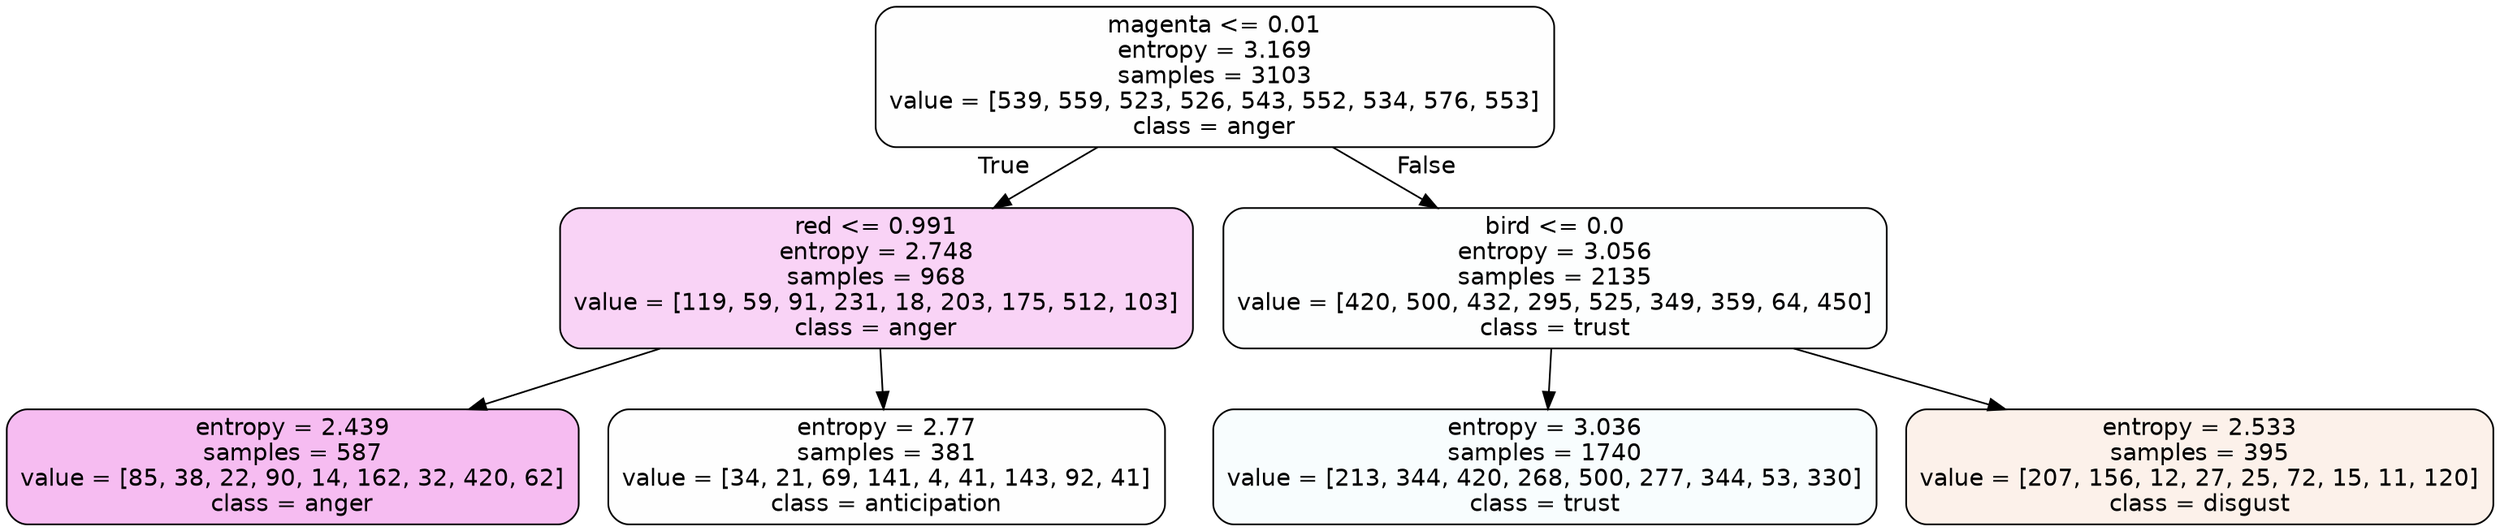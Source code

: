 digraph Tree {
node [shape=box, style="filled, rounded", color="black", fontname=helvetica] ;
edge [fontname=helvetica] ;
0 [label="magenta <= 0.01\nentropy = 3.169\nsamples = 3103\nvalue = [539, 559, 523, 526, 543, 552, 534, 576, 553]\nclass = anger", fillcolor="#e539d701"] ;
1 [label="red <= 0.991\nentropy = 2.748\nsamples = 968\nvalue = [119, 59, 91, 231, 18, 203, 175, 512, 103]\nclass = anger", fillcolor="#e539d738"] ;
0 -> 1 [labeldistance=2.5, labelangle=45, headlabel="True"] ;
2 [label="entropy = 2.439\nsamples = 587\nvalue = [85, 38, 22, 90, 14, 162, 32, 420, 62]\nclass = anger", fillcolor="#e539d756"] ;
1 -> 2 ;
3 [label="entropy = 2.77\nsamples = 381\nvalue = [34, 21, 69, 141, 4, 41, 143, 92, 41]\nclass = anticipation", fillcolor="#8139e501"] ;
1 -> 3 ;
4 [label="bird <= 0.0\nentropy = 3.056\nsamples = 2135\nvalue = [420, 500, 432, 295, 525, 349, 359, 64, 450]\nclass = trust", fillcolor="#39d7e502"] ;
0 -> 4 [labeldistance=2.5, labelangle=-45, headlabel="False"] ;
5 [label="entropy = 3.036\nsamples = 1740\nvalue = [213, 344, 420, 268, 500, 277, 344, 53, 330]\nclass = trust", fillcolor="#39d7e509"] ;
4 -> 5 ;
6 [label="entropy = 2.533\nsamples = 395\nvalue = [207, 156, 12, 27, 25, 72, 15, 11, 120]\nclass = disgust", fillcolor="#e581391b"] ;
4 -> 6 ;
}